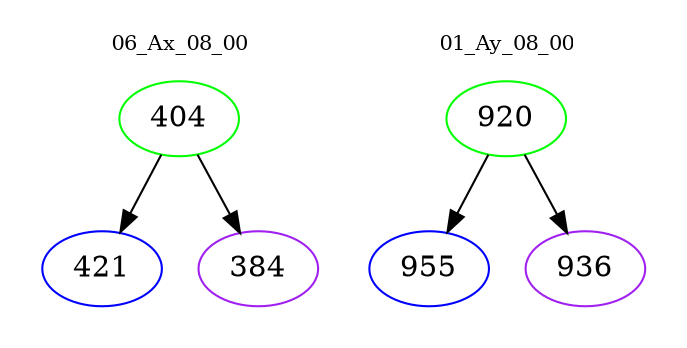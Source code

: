 digraph{
subgraph cluster_0 {
color = white
label = "06_Ax_08_00";
fontsize=10;
T0_404 [label="404", color="green"]
T0_404 -> T0_421 [color="black"]
T0_421 [label="421", color="blue"]
T0_404 -> T0_384 [color="black"]
T0_384 [label="384", color="purple"]
}
subgraph cluster_1 {
color = white
label = "01_Ay_08_00";
fontsize=10;
T1_920 [label="920", color="green"]
T1_920 -> T1_955 [color="black"]
T1_955 [label="955", color="blue"]
T1_920 -> T1_936 [color="black"]
T1_936 [label="936", color="purple"]
}
}
